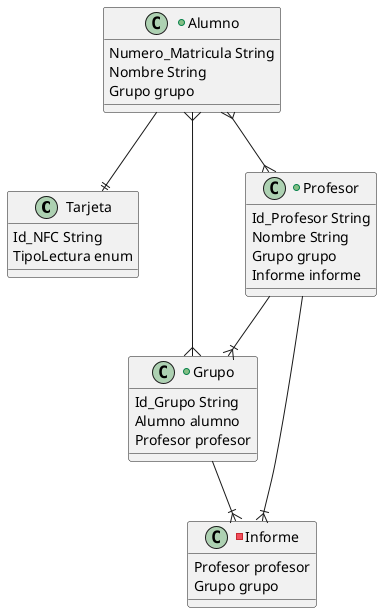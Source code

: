 @startuml

class Tarjeta{ 

    Id_NFC String
    TipoLectura enum

}


+class Alumno{

    Numero_Matricula String
    Nombre String
    Grupo grupo 
} 

+class Profesor{

    Id_Profesor String
    Nombre String
    Grupo grupo
    Informe informe

}

+class Grupo{

    Id_Grupo String 
    Alumno alumno
    Profesor profesor

}


-class Informe{

    Profesor profesor 
    Grupo grupo 

}

'Relaciones.

    Alumno }--{ Grupo
    Profesor --|{ Grupo
    Alumno }--{ Profesor
    Profesor --|{ Informe
    Alumno --|| Tarjeta
    Grupo --|{ Informe
 
@enduml

